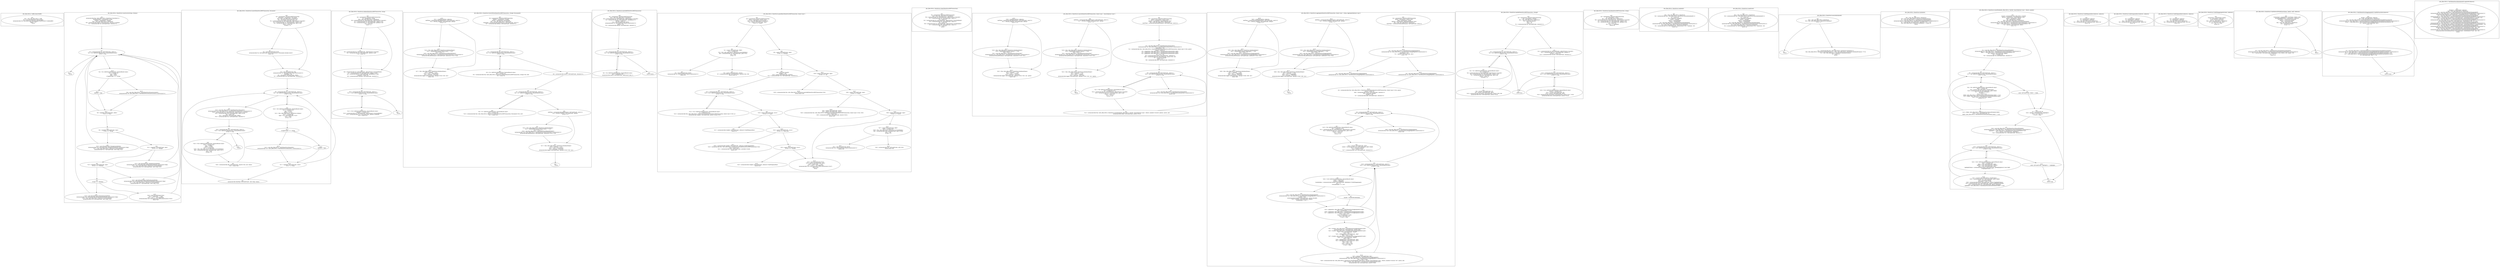 digraph "180.ts" {
subgraph "cluster_@ts_files/180.ts: %dflt.[static]%dflt()" {
  label="@ts_files/180.ts: %dflt.[static]%dflt()";
  Node33730 [label="id:0
      this = this: @ts_files/180.ts: %dflt
      %0 = new @%unk/%unk: DebugLogger
      instanceinvoke %0.<@%unk/%unk: DebugLogger.constructor()>('indexeddb')
      logger = %0
      return"];
}
subgraph "cluster_@ts_files/180.ts: DataStruct.constructor(string, Schema)" {
  label="@ts_files/180.ts: DataStruct.constructor(string, Schema)";
  Node51920 [label="id:0
      instanceinvoke this.<@ts_files/180.ts: DataStruct.%instInit()>()
      databaseName = parameter0: string
      schema = parameter1: Schema
      this = this: @ts_files/180.ts: DataStruct
      %0 = instanceinvoke Object.<@%unk/%unk: .entries()>(schema)
      %1 = instanceinvoke %0.<@%unk/%unk: .iterator()>()"];
  Node51921 [label="id:1
      %2 = instanceinvoke %1.<@%unk/%unk: .next()>()
      %3 = %2.<@ES2015/BuiltinClass: IteratorResult.done>
      if %3 == true"];
  Node51922 [label="id:2
      %9 = typeInfo.<@%unk/%unk: .type>
      if %9 === 'String'"];
  Node51923 [label="id:3
      %10 = new @%unk/%unk: StringInvertedIndex
      instanceinvoke %10.<@%unk/%unk: StringInvertedIndex.constructor()>(key)
      %11 = this.<@ts_files/180.ts: DataStruct.invertedIndex>
      instanceinvoke %11.<@%unk/%unk: .set()>(key, %10)"];
  Node51924 [label="id:4
      %12 = typeInfo.<@%unk/%unk: .type>
      if %12 === 'Integer'"];
  Node51925 [label="id:5
      %13 = new @%unk/%unk: IntegerInvertedIndex
      instanceinvoke %13.<@%unk/%unk: IntegerInvertedIndex.constructor()>(key)
      %14 = this.<@ts_files/180.ts: DataStruct.invertedIndex>
      instanceinvoke %14.<@%unk/%unk: .set()>(key, %13)"];
  Node51926 [label="id:6
      %15 = typeInfo.<@%unk/%unk: .type>
      if %15 === 'FullText'"];
  Node51927 [label="id:7
      %16 = new @%unk/%unk: FullTextInvertedIndex
      instanceinvoke %16.<@%unk/%unk: FullTextInvertedIndex.constructor()>(key)
      %17 = this.<@ts_files/180.ts: DataStruct.invertedIndex>
      instanceinvoke %17.<@%unk/%unk: .set()>(key, %16)"];
  Node51928 [label="id:8
      if type === 'Boolean'"];
  Node51929 [label="id:9
      %18 = new @%unk/%unk: BooleanInvertedIndex
      instanceinvoke %18.<@%unk/%unk: BooleanInvertedIndex.constructor()>(key)
      %19 = this.<@ts_files/180.ts: DataStruct.invertedIndex>
      instanceinvoke %19.<@%unk/%unk: .set()>(key, %18)"];
  Node519210 [label="id:10
      %20 = new @%unk/%unk: Error
      %21 = 'Field type '' + type
      %22 = %21 + '' not supported'
      instanceinvoke %20.<@%unk/%unk: Error.constructor()>(%22)
      throw %20"];
  Node519211 [label="id:11
      return"];
  Node519212 [label="id:12
      %4 = %2.<@ES2015/BuiltinClass: IteratorResult.value>
      %5 = <string>%4
      key = %5[0]
      type = %5[1]
      if typeof type === 'string'"];
  Node519213 [label="id:13
      %6 = new @ts_files/180.ts: %AC$DataStruct$constructor$10
      instanceinvoke %6.<@ts_files/180.ts: %AC$DataStruct$constructor$10.constructor()>()"];
  Node519214 [label="id:14
      typeInfo = type"];
  Node519215 [label="id:15
      %8 = typeInfo.<@%unk/%unk: .index>
      if %8 === false"];
  Node51920 -> Node51921;
  Node51921 -> Node519211;
  Node51921 -> Node519212;
  Node51922 -> Node51923;
  Node51922 -> Node51924;
  Node51923 -> Node51921;
  Node51924 -> Node51925;
  Node51924 -> Node51926;
  Node51925 -> Node51921;
  Node51926 -> Node51927;
  Node51926 -> Node51928;
  Node51927 -> Node51921;
  Node51928 -> Node51929;
  Node51928 -> Node519210;
  Node51929 -> Node51921;
  Node519210 -> Node51921;
  Node519212 -> Node519214;
  Node519212 -> Node519213;
  Node519213 -> Node519215;
  Node519214 -> Node519215;
  Node519215 -> Node51921;
  Node519215 -> Node51922;
}
subgraph "cluster_@ts_files/180.ts: DataStruct.insert(DataStructRWTransaction, Document)" {
  label="@ts_files/180.ts: DataStruct.insert(DataStructRWTransaction, Document)";
  Node65560 [label="id:0
      trx = parameter0: DataStructRWTransaction
      document = parameter1: Document
      this = this: @ts_files/180.ts: DataStruct
      %0 = document.<@%unk/%unk: .id>
      %1 = instanceinvoke trx.<@%unk/%unk: .objectStore()>('records')
      %2 = instanceinvoke %1.<@%unk/%unk: .index()>('id')
      %3 = instanceinvoke %2.<@%unk/%unk: .get()>(%0)
      exists = await %3
      if exists != 0"];
  Node65561 [label="id:1
      %4 = new @%unk/%unk: Error
      instanceinvoke %4.<@%unk/%unk: Error.constructor()>('Document already exists')
      throw %4"];
  Node65562 [label="id:2
      %5 = new @%unk/%unk: Map
      instanceinvoke %5.<@%unk/%unk: Map.constructor()>()
      dataMap = %5
      %6 = document.<@%unk/%unk: .fields>
      %7 = instanceinvoke %6.<@%unk/%unk: .iterator()>()"];
  Node65563 [label="id:3
      %8 = instanceinvoke %7.<@%unk/%unk: .next()>()
      %9 = %8.<@ES2015/BuiltinClass: IteratorResult.done>
      if %9 == true"];
  Node65564 [label="id:4
      %10 = %8.<@ES2015/BuiltinClass: IteratorResult.value>
      %11 = <string>%10
      key = %11[0]
      values = %11[1]
      %12 = this.<@ts_files/180.ts: DataStruct.schema>
      %13 = <string>key
      type = %12.<@%unk/%unk: .%13>
      %14 = !type
      if %14 != 0"];
  Node65565 [label="id:5
      instanceinvoke dataMap.<@%unk/%unk: .set()>(key, values)"];
  Node65566 [label="id:6
      %18 = new @ts_files/180.ts: %AC$DataStruct$insert$12
      instanceinvoke %18.<@ts_files/180.ts: %AC$DataStruct$insert$12.constructor()>()
      %19 = instanceinvoke trx.<@%unk/%unk: .objectStore()>('records')
      %20 = instanceinvoke %19.<@%unk/%unk: .add()>(%18)
      nid = await %20
      %21 = document.<@%unk/%unk: .fields>
      %22 = instanceinvoke %21.<@%unk/%unk: .iterator()>()"];
  Node65567 [label="id:7
      %23 = instanceinvoke %22.<@%unk/%unk: .next()>()
      %24 = %23.<@ES2015/BuiltinClass: IteratorResult.done>
      if %24 == true"];
  Node65568 [label="id:8
      %25 = %23.<@ES2015/BuiltinClass: IteratorResult.value>
      %26 = <string>%25
      key = %26[0]
      values = %26[1]
      %27 = <string>key
      %28 = this.<@ts_files/180.ts: DataStruct.invertedIndex>
      iidx = instanceinvoke %28.<@%unk/%unk: .get()>(%27)
      %29 = !iidx
      if %29 != 0"];
  Node65569 [label="id:9
      %30 = instanceinvoke iidx.<@%unk/%unk: .insert()>(trx, nid, values)
      %31 = await %30"];
  Node655610 [label="id:10
      return"];
  Node655611 [label="id:11
      if typeof type === 'string'"];
  Node655612 [label="id:12
      %15 = new @ts_files/180.ts: %AC$DataStruct$insert$11
      instanceinvoke %15.<@ts_files/180.ts: %AC$DataStruct$insert$11.constructor()>()"];
  Node655613 [label="id:13
      typeInfo = type"];
  Node655614 [label="id:14
      %17 = typeInfo.<@%unk/%unk: .store>
      if %17 !== false"];
  Node65560 -> Node65561;
  Node65560 -> Node65562;
  Node65561 -> Node65562;
  Node65562 -> Node65563;
  Node65563 -> Node65564;
  Node65563 -> Node65566;
  Node65564 -> Node65563;
  Node65564 -> Node655611;
  Node65565 -> Node65563;
  Node65566 -> Node65567;
  Node65567 -> Node65568;
  Node65567 -> Node655610;
  Node65568 -> Node65567;
  Node65568 -> Node65569;
  Node65569 -> Node65567;
  Node655611 -> Node655613;
  Node655611 -> Node655612;
  Node655612 -> Node655614;
  Node655613 -> Node655614;
  Node655614 -> Node65565;
  Node655614 -> Node65563;
}
subgraph "cluster_@ts_files/180.ts: DataStruct.delete(DataStructRWTransaction, string)" {
  label="@ts_files/180.ts: DataStruct.delete(DataStructRWTransaction, string)";
  Node63540 [label="id:0
      trx = parameter0: DataStructRWTransaction
      id = parameter1: string
      this = this: @ts_files/180.ts: DataStruct
      %0 = instanceinvoke trx.<@%unk/%unk: .objectStore()>('records')
      %1 = instanceinvoke %0.<@%unk/%unk: .index()>('id')
      %2 = instanceinvoke %1.<@%unk/%unk: .getKey()>(id)
      nid = await %2
      if nid != 0"];
  Node63541 [label="id:1
      %3 = instanceinvoke trx.<@%unk/%unk: .objectStore()>('records')
      %4 = instanceinvoke %3.<@%unk/%unk: .delete()>(nid)
      %5 = await %4"];
  Node63542 [label="id:2
      %6 = instanceinvoke trx.<@%unk/%unk: .objectStore()>('invertedIndex')
      %7 = instanceinvoke %6.<@%unk/%unk: .index()>('nid')
      %8 = instanceinvoke %7.<@%unk/%unk: .getAllKeys()>(nid)
      indexIds = await %8
      %9 = instanceinvoke indexIds.<@%unk/%unk: .iterator()>()"];
  Node63543 [label="id:3
      %10 = instanceinvoke %9.<@%unk/%unk: .next()>()
      %11 = %10.<@ES2015/BuiltinClass: IteratorResult.done>
      if %11 == true"];
  Node63544 [label="id:4
      %12 = %10.<@ES2015/BuiltinClass: IteratorResult.value>
      indexId = <string>%12
      %13 = instanceinvoke trx.<@%unk/%unk: .objectStore()>('invertedIndex')
      %14 = instanceinvoke %13.<@%unk/%unk: .delete()>(indexId)
      %15 = await %14"];
  Node63545 [label="id:5
      return"];
  Node63540 -> Node63541;
  Node63540 -> Node63542;
  Node63541 -> Node63542;
  Node63542 -> Node63543;
  Node63543 -> Node63544;
  Node63543 -> Node63545;
  Node63544 -> Node63543;
}
subgraph "cluster_@ts_files/180.ts: DataStruct.batchWrite(DataStructRWTransaction, string[], Document[])" {
  label="@ts_files/180.ts: DataStruct.batchWrite(DataStructRWTransaction, string[], Document[])";
  Node80390 [label="id:0
      trx = parameter0: DataStructRWTransaction
      deletes = parameter1: string[]
      inserts = parameter2: Document[]
      this = this: @ts_files/180.ts: DataStruct
      startTime = instanceinvoke performance.<@%unk/%unk: .now()>()
      %0 = instanceinvoke deletes.<@%unk/%unk: .iterator()>()"];
  Node80391 [label="id:1
      %1 = instanceinvoke %0.<@%unk/%unk: .next()>()
      %2 = %1.<@ES2015/BuiltinClass: IteratorResult.done>
      if %2 == true"];
  Node80392 [label="id:2
      %3 = %1.<@ES2015/BuiltinClass: IteratorResult.value>
      del = <string>%3
      %4 = instanceinvoke this.<@ts_files/180.ts: DataStruct.delete(DataStructRWTransaction, string)>(trx, del)
      %5 = await %4"];
  Node80393 [label="id:3
      %7 = instanceinvoke %6.<@%unk/%unk: .next()>()
      %8 = %7.<@ES2015/BuiltinClass: IteratorResult.done>
      if %8 == true"];
  Node80394 [label="id:4
      %9 = %7.<@ES2015/BuiltinClass: IteratorResult.value>
      inst = <string>%9
      %10 = instanceinvoke this.<@ts_files/180.ts: DataStruct.insert(DataStructRWTransaction, Document)>(trx, inst)
      %11 = await %10"];
  Node80395 [label="id:5
      endTime = instanceinvoke performance.<@%unk/%unk: .now()>()
      %12 = BUILD_CONFIG.<@%unk/%unk: .debug>
      if %12 != 0"];
  Node80396 [label="id:6
      %13 = this.<@ts_files/180.ts: DataStruct.databaseName>
      %14 = '[IndexedDB Indexer] Batch Write (' + %13
      %15 = %14 + ')'
      %16 = new @ts_files/180.ts: %AC$DataStruct$batchWrite$13
      instanceinvoke %16.<@ts_files/180.ts: %AC$DataStruct$batchWrite$13.constructor()>()
      instanceinvoke performance.<@%unk/%unk: .measure()>(%15, %16)"];
  Node80397 [label="id:7
      %17 = this.<@ts_files/180.ts: DataStruct.databaseName>
      %18 = '[indexer ' + %17
      %19 = %18 + '] batchWrite'
      %20 = endTime - startTime
      instanceinvoke logger.<@%unk/%unk: .debug()>(%19, %20, 'ms')"];
  Node80398 [label="id:8
      return"];
  Node80399 [label="id:9
      %6 = instanceinvoke inserts.<@%unk/%unk: .iterator()>()"];
  Node803910 [label="id:10
      %21 = caughtexception: unknown
      endTime = instanceinvoke performance.<@%unk/%unk: .now()>()
      %12 = BUILD_CONFIG.<@%unk/%unk: .debug>
      if %12 != 0"];
  Node803911 [label="id:11
      %13 = this.<@ts_files/180.ts: DataStruct.databaseName>
      %14 = '[IndexedDB Indexer] Batch Write (' + %13
      %15 = %14 + ')'
      %16 = new @ts_files/180.ts: %AC$DataStruct$batchWrite$13
      instanceinvoke %16.<@ts_files/180.ts: %AC$DataStruct$batchWrite$13.constructor()>()
      instanceinvoke performance.<@%unk/%unk: .measure()>(%15, %16)"];
  Node803912 [label="id:12
      %17 = this.<@ts_files/180.ts: DataStruct.databaseName>
      %18 = '[indexer ' + %17
      %19 = %18 + '] batchWrite'
      %20 = endTime - startTime
      instanceinvoke logger.<@%unk/%unk: .debug()>(%19, %20, 'ms')
      throw %21"];
  Node80390 -> Node80391;
  Node80391 -> Node80392;
  Node80391 -> Node80399;
  Node80392 -> Node80391;
  Node80393 -> Node80394;
  Node80393 -> Node80395;
  Node80394 -> Node80393;
  Node80395 -> Node80396;
  Node80395 -> Node80397;
  Node80396 -> Node80397;
  Node80397 -> Node80398;
  Node80399 -> Node80393;
  Node803910 -> Node803911;
  Node803910 -> Node803912;
  Node803911 -> Node803912;
}
subgraph "cluster_@ts_files/180.ts: DataStruct.matchAll(DataStructROTransaction)" {
  label="@ts_files/180.ts: DataStruct.matchAll(DataStructROTransaction)";
  Node57860 [label="id:0
      trx = parameter0: DataStructROTransaction
      this = this: @ts_files/180.ts: DataStruct
      %0 = instanceinvoke trx.<@%unk/%unk: .objectStore()>('records')
      %1 = instanceinvoke %0.<@%unk/%unk: .getAllKeys()>()
      allNids = await %1
      %2 = new @%unk/%unk: Match
      instanceinvoke %2.<@%unk/%unk: Match.constructor()>()
      match = %2
      %3 = instanceinvoke allNids.<@%unk/%unk: .iterator()>()"];
  Node57861 [label="id:1
      %4 = instanceinvoke %3.<@%unk/%unk: .next()>()
      %5 = %4.<@ES2015/BuiltinClass: IteratorResult.done>
      if %5 == true"];
  Node57862 [label="id:2
      %6 = %4.<@ES2015/BuiltinClass: IteratorResult.value>
      nid = <unknown>%6
      instanceinvoke match.<@%unk/%unk: .addScore()>(nid, 1)"];
  Node57863 [label="id:3
      return match"];
  Node57860 -> Node57861;
  Node57861 -> Node57862;
  Node57861 -> Node57863;
  Node57862 -> Node57861;
}
subgraph "cluster_@ts_files/180.ts: DataStruct.queryRaw(DataStructROTransaction, Query<any>)" {
  label="@ts_files/180.ts: DataStruct.queryRaw(DataStructROTransaction, Query<any>)";
  Node69040 [label="id:0
      trx = parameter0: DataStructROTransaction
      query = parameter1: Query<any>
      this = this: @ts_files/180.ts: DataStruct
      %0 = query.<@%unk/%unk: .type>
      if %0 === 'match'"];
  Node69041 [label="id:1
      %1 = query.<@%unk/%unk: .field>
      %2 = <string>%1
      %3 = this.<@ts_files/180.ts: DataStruct.invertedIndex>
      iidx = instanceinvoke %3.<@%unk/%unk: .get()>(%2)
      %4 = !iidx
      if %4 != 0"];
  Node69042 [label="id:2
      %5 = new @%unk/%unk: Match
      instanceinvoke %5.<@%unk/%unk: Match.constructor()>()
      return %5"];
  Node69043 [label="id:3
      %6 = query.<@%unk/%unk: .match>
      %7 = instanceinvoke iidx.<@%unk/%unk: .match()>(trx, %6)
      return await %7"];
  Node69044 [label="id:4
      %8 = query.<@%unk/%unk: .type>
      if %8 === 'boolean'"];
  Node69045 [label="id:5
      %9 = newarray (any)[0]
      weights = %9
      %10 = query.<@%unk/%unk: .queries>
      %11 = instanceinvoke %10.<@%unk/%unk: .iterator()>()"];
  Node69046 [label="id:6
      %12 = instanceinvoke %11.<@%unk/%unk: .next()>()
      %13 = %12.<@ES2015/BuiltinClass: IteratorResult.done>
      if %13 == true"];
  Node69047 [label="id:7
      %14 = %12.<@ES2015/BuiltinClass: IteratorResult.value>
      q = <unknown>%14
      %15 = instanceinvoke this.<@ts_files/180.ts: DataStruct.queryRaw(DataStructROTransaction, Query<any>)>(trx, q)
      instanceinvoke weights.<@%unk/%unk: .push()>(await %15)"];
  Node69048 [label="id:8
      %16 = query.<@%unk/%unk: .occur>
      if %16 === 'must'"];
  Node69049 [label="id:9
      %17 = instanceinvoke weights.<@%unk/%unk: .reduce()>(%AM0$queryRaw)
      return %17"];
  Node690410 [label="id:10
      %18 = query.<@%unk/%unk: .occur>
      if %18 === 'must_not'"];
  Node690411 [label="id:11
      total = instanceinvoke weights.<@%unk/%unk: .reduce()>(%AM1$queryRaw)
      %19 = instanceinvoke this.<@ts_files/180.ts: DataStruct.matchAll(DataStructROTransaction)>(trx)
      %20 = await %19
      %21 = instanceinvoke %20.<@%unk/%unk: .exclude()>(total)
      return %21"];
  Node690412 [label="id:12
      %22 = query.<@%unk/%unk: .occur>
      if %22 === 'should'"];
  Node690413 [label="id:13
      %23 = instanceinvoke weights.<@%unk/%unk: .reduce()>(%AM2$queryRaw)
      return %23"];
  Node690414 [label="id:14
      %24 = new @%unk/%unk: Error
      %25 = query.<@%unk/%unk: .type>
      %26 = 'Query type '' + %25
      %27 = %26 + '' not supported'
      instanceinvoke %24.<@%unk/%unk: Error.constructor()>(%27)
      throw %24
      return"];
  Node690415 [label="id:15
      %28 = query.<@%unk/%unk: .type>
      if %28 === 'all'"];
  Node690416 [label="id:16
      %29 = instanceinvoke this.<@ts_files/180.ts: DataStruct.matchAll(DataStructROTransaction)>(trx)
      return await %29"];
  Node690417 [label="id:17
      %30 = query.<@%unk/%unk: .type>
      if %30 === 'boost'"];
  Node690418 [label="id:18
      %31 = query.<@%unk/%unk: .boost>
      %32 = query.<@%unk/%unk: .query>
      %33 = instanceinvoke this.<@ts_files/180.ts: DataStruct.queryRaw(DataStructROTransaction, Query<any>)>(trx, %32)
      %34 = await %33
      %35 = instanceinvoke %34.<@%unk/%unk: .boost()>(%31)
      return %35"];
  Node690419 [label="id:19
      %36 = query.<@%unk/%unk: .type>
      if %36 === 'exists'"];
  Node690420 [label="id:20
      %37 = query.<@%unk/%unk: .field>
      %38 = <string>%37
      %39 = this.<@ts_files/180.ts: DataStruct.invertedIndex>
      iidx = instanceinvoke %39.<@%unk/%unk: .get()>(%38)
      %40 = !iidx
      if %40 != 0"];
  Node690421 [label="id:21
      %41 = new @%unk/%unk: Match
      instanceinvoke %41.<@%unk/%unk: Match.constructor()>()
      return %41"];
  Node690422 [label="id:22
      %42 = instanceinvoke iidx.<@%unk/%unk: .all()>(trx)
      return await %42"];
  Node69040 -> Node69041;
  Node69040 -> Node69044;
  Node69041 -> Node69042;
  Node69041 -> Node69043;
  Node69044 -> Node69045;
  Node69044 -> Node690415;
  Node69045 -> Node69046;
  Node69046 -> Node69047;
  Node69046 -> Node69048;
  Node69047 -> Node69046;
  Node69048 -> Node69049;
  Node69048 -> Node690410;
  Node690410 -> Node690411;
  Node690410 -> Node690412;
  Node690412 -> Node690413;
  Node690412 -> Node690414;
  Node690415 -> Node690416;
  Node690415 -> Node690417;
  Node690417 -> Node690418;
  Node690417 -> Node690419;
  Node690419 -> Node690420;
  Node690419 -> Node690414;
  Node690420 -> Node690421;
  Node690420 -> Node690422;
}
subgraph "cluster_@ts_files/180.ts: DataStruct.clear(DataStructRWTransaction)" {
  label="@ts_files/180.ts: DataStruct.clear(DataStructRWTransaction)";
  Node55070 [label="id:0
      trx = parameter0: DataStructRWTransaction
      this = this: @ts_files/180.ts: DataStruct
      %0 = instanceinvoke trx.<@%unk/%unk: .objectStore()>('records')
      %1 = instanceinvoke %0.<@%unk/%unk: .clear()>()
      %2 = await %1
      %3 = instanceinvoke trx.<@%unk/%unk: .objectStore()>('invertedIndex')
      %4 = instanceinvoke %3.<@%unk/%unk: .clear()>()
      %5 = await %4
      %6 = instanceinvoke trx.<@%unk/%unk: .objectStore()>('kvMetadata')
      %7 = instanceinvoke %6.<@%unk/%unk: .clear()>()
      %8 = await %7
      return"];
}
subgraph "cluster_@ts_files/180.ts: DataStruct.search(DataStructROTransaction, Query<any>, SearchOptions<any>)" {
  label="@ts_files/180.ts: DataStruct.search(DataStructROTransaction, Query<any>, SearchOptions<any>)";
  Node85420 [label="id:0
      trx = parameter0: DataStructROTransaction
      query = parameter1: Query<any>
      options = parameter2: SearchOptions<any>
      this = this: @ts_files/180.ts: DataStruct
      startTime = instanceinvoke performance.<@%unk/%unk: .now()>()"];
  Node85421 [label="id:1
      %0 = new @ts_files/180.ts: %AC$DataStruct$search$14
      instanceinvoke %0.<@ts_files/180.ts: %AC$DataStruct$search$14.constructor()>()
      pagination = %0
      %1 = instanceinvoke this.<@ts_files/180.ts: DataStruct.queryRaw(DataStructROTransaction, Query<any>)>(trx, query)
      match = await %1
      %2 = pagination.<@ts_files/180.ts: %AC$DataStruct$search$14.skip>
      %3 = pagination.<@ts_files/180.ts: %AC$DataStruct$search$14.skip>
      %4 = pagination.<@ts_files/180.ts: %AC$DataStruct$search$14.limit>
      %5 = %3 + %4
      %6 = instanceinvoke match.<@%unk/%unk: .toArray()>()
      nids = instanceinvoke %6.<@%unk/%unk: .slice()>(%2, %5)
      %7 = newarray (any)[0]
      nodes = %7
      %8 = instanceinvoke nids.<@%unk/%unk: .iterator()>()"];
  Node85422 [label="id:2
      %9 = instanceinvoke %8.<@%unk/%unk: .next()>()
      %10 = %9.<@ES2015/BuiltinClass: IteratorResult.done>
      if %10 == true"];
  Node85423 [label="id:3
      %11 = %9.<@ES2015/BuiltinClass: IteratorResult.value>
      nid = <unknown>%11
      %12 = instanceinvoke trx.<@%unk/%unk: .objectStore()>('records')
      %13 = instanceinvoke %12.<@%unk/%unk: .get()>(nid)
      record = await %13
      %14 = !record
      if %14 != 0"];
  Node85424 [label="id:4
      %15 = instanceinvoke this.<@ts_files/180.ts: DataStruct.resultNode(@ts_files/180.ts: %AC$9, SearchOptions<any>, Match, number)>(record, options, match, nid)
      instanceinvoke nodes.<@%unk/%unk: .push()>(%15)"];
  Node85425 [label="id:5
      %16 = new @ts_files/180.ts: %AC$DataStruct$search$15
      instanceinvoke %16.<@ts_files/180.ts: %AC$DataStruct$search$15.constructor()>()
      return %16"];
  Node85426 [label="id:6
      endTime = instanceinvoke performance.<@%unk/%unk: .now()>()
      %17 = BUILD_CONFIG.<@%unk/%unk: .debug>
      if %17 != 0"];
  Node85427 [label="id:7
      %18 = this.<@ts_files/180.ts: DataStruct.databaseName>
      %19 = '[IndexedDB Indexer] Search (' + %18
      %20 = %19 + ')'
      %21 = new @ts_files/180.ts: %AC$DataStruct$search$17
      instanceinvoke %21.<@ts_files/180.ts: %AC$DataStruct$search$17.constructor()>()
      instanceinvoke performance.<@%unk/%unk: .measure()>(%20, %21)"];
  Node85428 [label="id:8
      %22 = this.<@ts_files/180.ts: DataStruct.databaseName>
      %23 = '[indexer ' + %22
      %24 = %23 + '] search'
      %25 = endTime - startTime
      instanceinvoke logger.<@%unk/%unk: .debug()>(%24, %25, 'ms', query)"];
  Node85429 [label="id:9
      return"];
  Node854210 [label="id:10
      %26 = caughtexception: unknown
      endTime = instanceinvoke performance.<@%unk/%unk: .now()>()
      %17 = BUILD_CONFIG.<@%unk/%unk: .debug>
      if %17 != 0"];
  Node854211 [label="id:11
      %18 = this.<@ts_files/180.ts: DataStruct.databaseName>
      %19 = '[IndexedDB Indexer] Search (' + %18
      %20 = %19 + ')'
      %21 = new @ts_files/180.ts: %AC$DataStruct$search$17
      instanceinvoke %21.<@ts_files/180.ts: %AC$DataStruct$search$17.constructor()>()
      instanceinvoke performance.<@%unk/%unk: .measure()>(%20, %21)"];
  Node854212 [label="id:12
      %22 = this.<@ts_files/180.ts: DataStruct.databaseName>
      %23 = '[indexer ' + %22
      %24 = %23 + '] search'
      %25 = endTime - startTime
      instanceinvoke logger.<@%unk/%unk: .debug()>(%24, %25, 'ms', query)
      throw %26"];
  Node85420 -> Node85421;
  Node85421 -> Node85422;
  Node85422 -> Node85423;
  Node85422 -> Node85425;
  Node85423 -> Node85422;
  Node85423 -> Node85424;
  Node85424 -> Node85422;
  Node85426 -> Node85427;
  Node85426 -> Node85428;
  Node85427 -> Node85428;
  Node85428 -> Node85429;
  Node854210 -> Node854211;
  Node854210 -> Node854212;
  Node854211 -> Node854212;
}
subgraph "cluster_@ts_files/180.ts: DataStruct.aggregate(DataStructROTransaction, Query<any>, string, AggregateOptions<any>)" {
  label="@ts_files/180.ts: DataStruct.aggregate(DataStructROTransaction, Query<any>, string, AggregateOptions<any>)";
  Node98910 [label="id:0
      trx = parameter0: DataStructROTransaction
      query = parameter1: Query<any>
      field = parameter2: string
      options = parameter3: AggregateOptions<any>
      this = this: @ts_files/180.ts: DataStruct
      startTime = instanceinvoke performance.<@%unk/%unk: .now()>()"];
  Node98911 [label="id:1
      %8 = instanceinvoke %7.<@%unk/%unk: .next()>()
      %9 = %8.<@ES2015/BuiltinClass: IteratorResult.done>
      if %9 == true"];
  Node98912 [label="id:2
      %10 = %8.<@ES2015/BuiltinClass: IteratorResult.value>
      nid = <unknown>%10
      %11 = instanceinvoke trx.<@%unk/%unk: .objectStore()>('records')
      %12 = instanceinvoke %11.<@%unk/%unk: .get()>(nid)
      record = await %12
      %13 = !record
      if %13 != 0"];
  Node98913 [label="id:3
      %14 = record.<@%unk/%unk: .data>
      values = instanceinvoke %14.<@%unk/%unk: .get()>(field)
      %15 = newarray (any)[0]
      %16 = values ?? %15
      %17 = instanceinvoke %16.<@%unk/%unk: .iterator()>()"];
  Node98914 [label="id:4
      %18 = instanceinvoke %17.<@%unk/%unk: .next()>()
      %19 = %18.<@ES2015/BuiltinClass: IteratorResult.done>
      if %19 == true"];
  Node98915 [label="id:5
      %20 = %18.<@ES2015/BuiltinClass: IteratorResult.value>
      value = <any>%20
      bucket = undefined
      bucketIndex = instanceinvoke buckets.<@%unk/%unk: .findIndex()>(%AM3$aggregate)
      %21 = -1
      if bucketIndex === %21"];
  Node98916 [label="id:6
      %22 = new @ts_files/180.ts: %AC$DataStruct$aggregate$23
      instanceinvoke %22.<@ts_files/180.ts: %AC$DataStruct$aggregate$23.constructor()>()
      bucket = %22
      instanceinvoke buckets.<@%unk/%unk: .push()>(bucket)
      %23 = buckets.<@%unk/%unk: .length>
      bucketIndex = %23 - 1"];
  Node98917 [label="id:7
      bucket = buckets[bucketIndex]"];
  Node98918 [label="id:8
      %24 = pagination.<@ts_files/180.ts: %AC$DataStruct$aggregate$19.skip>
      %25 = bucketIndex >= %24
      %26 = pagination.<@ts_files/180.ts: %AC$DataStruct$aggregate$19.skip>
      %27 = pagination.<@ts_files/180.ts: %AC$DataStruct$aggregate$19.limit>
      %28 = %26 + %27
      %29 = bucketIndex < %28
      %30 = %25 && %29
      if %30 != false"];
  Node98919 [label="id:9
      %31 = bucket.<@ts_files/180.ts: %AC$DataStruct$aggregate$23.nids>
      instanceinvoke %31.<@%unk/%unk: .push()>(nid)
      %32 = bucket.<@ts_files/180.ts: %AC$DataStruct$aggregate$23.nids>
      %33 = %32.<@%unk/%unk: .length>
      %34 = %33 - 1
      %35 = hitPagination.<@%unk/%unk: .skip>
      %36 = %34 >= %35
      %37 = bucket.<@ts_files/180.ts: %AC$DataStruct$aggregate$23.nids>
      %38 = %37.<@%unk/%unk: .length>
      %39 = %38 - 1
      %40 = hitPagination.<@%unk/%unk: .skip>
      %41 = hitPagination.<@%unk/%unk: .limit>
      %42 = %40 + %41
      %43 = %39 < %42
      %44 = %36 && %43
      if %44 != false"];
  Node989110 [label="id:10
      %45 = options.<@%unk/%unk: .hits>
      %46 = new @ts_files/180.ts: %AC$DataStruct$aggregate$24
      instanceinvoke %46.<@ts_files/180.ts: %AC$DataStruct$aggregate$24.constructor()>()
      %47 = %45 ?? %46
      %48 = instanceinvoke this.<@ts_files/180.ts: DataStruct.resultNode(@ts_files/180.ts: %AC$9, SearchOptions<any>, Match, number)>(record, %47, match, nid)
      %49 = bucket.<@ts_files/180.ts: %AC$DataStruct$aggregate$23.hits>
      instanceinvoke %49.<@%unk/%unk: .push()>(%48)"];
  Node989111 [label="id:11
      %50 = new @ts_files/180.ts: %AC$DataStruct$aggregate$25
      instanceinvoke %50.<@ts_files/180.ts: %AC$DataStruct$aggregate$25.constructor()>()
      return %50"];
  Node989112 [label="id:12
      endTime = instanceinvoke performance.<@%unk/%unk: .now()>()
      %51 = BUILD_CONFIG.<@%unk/%unk: .debug>
      if %51 != 0"];
  Node989113 [label="id:13
      %52 = this.<@ts_files/180.ts: DataStruct.databaseName>
      %53 = '[IndexedDB Indexer] Aggregate (' + %52
      %54 = %53 + ')'
      %55 = new @ts_files/180.ts: %AC$DataStruct$aggregate$30
      instanceinvoke %55.<@ts_files/180.ts: %AC$DataStruct$aggregate$30.constructor()>()
      instanceinvoke performance.<@%unk/%unk: .measure()>(%54, %55)"];
  Node989114 [label="id:14
      %56 = this.<@ts_files/180.ts: DataStruct.databaseName>
      %57 = '[indexer ' + %56
      %58 = %57 + '] aggregate'
      %59 = endTime - startTime
      instanceinvoke logger.<@%unk/%unk: .debug()>(%58, %59, 'ms')"];
  Node989115 [label="id:15
      return"];
  Node989116 [label="id:16
      %0 = new @ts_files/180.ts: %AC$DataStruct$aggregate$19
      instanceinvoke %0.<@ts_files/180.ts: %AC$DataStruct$aggregate$19.constructor()>()
      pagination = %0
      %1 = options.<@%unk/%unk: .hits>
      if %1 != 0"];
  Node989117 [label="id:17
      %2 = new @ts_files/180.ts: %AC$DataStruct$aggregate$20
      instanceinvoke %2.<@ts_files/180.ts: %AC$DataStruct$aggregate$20.constructor()>()"];
  Node989118 [label="id:18
      %4 = new @ts_files/180.ts: %AC$DataStruct$aggregate$21
      instanceinvoke %4.<@ts_files/180.ts: %AC$DataStruct$aggregate$21.constructor()>()"];
  Node989119 [label="id:19
      %5 = instanceinvoke this.<@ts_files/180.ts: DataStruct.queryRaw(DataStructROTransaction, Query<any>)>(trx, query)
      match = await %5
      nids = instanceinvoke match.<@%unk/%unk: .toArray()>()
      %6 = newarray (any)[0]
      buckets = %6
      %7 = instanceinvoke nids.<@%unk/%unk: .iterator()>()"];
  Node989120 [label="id:20
      %60 = caughtexception: unknown
      endTime = instanceinvoke performance.<@%unk/%unk: .now()>()
      %51 = BUILD_CONFIG.<@%unk/%unk: .debug>
      if %51 != 0"];
  Node989121 [label="id:21
      %52 = this.<@ts_files/180.ts: DataStruct.databaseName>
      %53 = '[IndexedDB Indexer] Aggregate (' + %52
      %54 = %53 + ')'
      %55 = new @ts_files/180.ts: %AC$DataStruct$aggregate$30
      instanceinvoke %55.<@ts_files/180.ts: %AC$DataStruct$aggregate$30.constructor()>()
      instanceinvoke performance.<@%unk/%unk: .measure()>(%54, %55)"];
  Node989122 [label="id:22
      %56 = this.<@ts_files/180.ts: DataStruct.databaseName>
      %57 = '[indexer ' + %56
      %58 = %57 + '] aggregate'
      %59 = endTime - startTime
      instanceinvoke logger.<@%unk/%unk: .debug()>(%58, %59, 'ms')
      throw %60"];
  Node98910 -> Node989116;
  Node98911 -> Node98912;
  Node98911 -> Node989111;
  Node98912 -> Node98911;
  Node98912 -> Node98913;
  Node98913 -> Node98914;
  Node98914 -> Node98915;
  Node98914 -> Node98911;
  Node98915 -> Node98916;
  Node98915 -> Node98917;
  Node98916 -> Node98918;
  Node98917 -> Node98918;
  Node98918 -> Node98919;
  Node98918 -> Node98914;
  Node98919 -> Node989110;
  Node98919 -> Node98914;
  Node989110 -> Node98914;
  Node989112 -> Node989113;
  Node989112 -> Node989114;
  Node989113 -> Node989114;
  Node989114 -> Node989115;
  Node989116 -> Node989117;
  Node989116 -> Node989118;
  Node989117 -> Node989119;
  Node989118 -> Node989119;
  Node989119 -> Node98911;
  Node989120 -> Node989121;
  Node989120 -> Node989122;
  Node989121 -> Node989122;
}
subgraph "cluster_@ts_files/180.ts: DataStruct.getAll(DataStructROTransaction, string[])" {
  label="@ts_files/180.ts: DataStruct.getAll(DataStructROTransaction, string[])";
  Node65040 [label="id:0
      trx = parameter0: DataStructROTransaction
      ids = parameter1: string[]
      this = this: @ts_files/180.ts: DataStruct
      %0 = newarray (any)[0]
      docs = %0
      if ids != 0
      %1 = instanceinvoke ids.<@%unk/%unk: .iterator()>()"];
  Node65041 [label="id:1
      %2 = instanceinvoke %1.<@%unk/%unk: .next()>()
      %3 = %2.<@ES2015/BuiltinClass: IteratorResult.done>
      if %3 == true"];
  Node65042 [label="id:2
      %4 = %2.<@ES2015/BuiltinClass: IteratorResult.value>
      id = <string>%4
      %5 = instanceinvoke trx.<@%unk/%unk: .objectStore()>('records')
      %6 = instanceinvoke %5.<@%unk/%unk: .index()>('id')
      %7 = instanceinvoke %6.<@%unk/%unk: .get()>(id)
      record = await %7
      if record != 0"];
  Node65043 [label="id:3
      %8 = record.<@%unk/%unk: .id>
      %9 = record.<@%unk/%unk: .data>
      %10 = instanceinvoke Document.<@%unk/%unk: .from()>(%8, %9)
      instanceinvoke docs.<@%unk/%unk: .push()>(%10)"];
  Node65044 [label="id:4
      return docs"];
  Node65045 [label="id:5
      %11 = instanceinvoke trx.<@%unk/%unk: .objectStore()>('records')
      %12 = instanceinvoke %11.<@%unk/%unk: .getAll()>()
      records = await %12
      %13 = instanceinvoke records.<@%unk/%unk: .iterator()>()"];
  Node65046 [label="id:6
      %14 = instanceinvoke %13.<@%unk/%unk: .next()>()
      %15 = %14.<@ES2015/BuiltinClass: IteratorResult.done>
      if %15 == true"];
  Node65047 [label="id:7
      %16 = %14.<@ES2015/BuiltinClass: IteratorResult.value>
      record = <string>%16
      %17 = record.<@%unk/%unk: .id>
      %18 = record.<@%unk/%unk: .data>
      %19 = instanceinvoke Document.<@%unk/%unk: .from()>(%17, %18)
      instanceinvoke docs.<@%unk/%unk: .push()>(%19)"];
  Node65040 -> Node65041;
  Node65040 -> Node65045;
  Node65041 -> Node65042;
  Node65041 -> Node65044;
  Node65042 -> Node65043;
  Node65042 -> Node65041;
  Node65043 -> Node65041;
  Node65045 -> Node65046;
  Node65046 -> Node65047;
  Node65046 -> Node65044;
  Node65047 -> Node65046;
}
subgraph "cluster_@ts_files/180.ts: DataStruct.has(DataStructROTransaction, string)" {
  label="@ts_files/180.ts: DataStruct.has(DataStructROTransaction, string)";
  Node60350 [label="id:0
      trx = parameter0: DataStructROTransaction
      id = parameter1: string
      this = this: @ts_files/180.ts: DataStruct
      %0 = instanceinvoke trx.<@%unk/%unk: .objectStore()>('records')
      %1 = instanceinvoke %0.<@%unk/%unk: .index()>('id')
      %2 = instanceinvoke %1.<@%unk/%unk: .getKey()>(id)
      nid = await %2
      %3 = nid !== undefined
      return %3"];
}
subgraph "cluster_@ts_files/180.ts: DataStruct.readonly()" {
  label="@ts_files/180.ts: DataStruct.readonly()";
  Node35000 [label="id:0
      this = this: @ts_files/180.ts: DataStruct
      %0 = instanceinvoke this.<@ts_files/180.ts: DataStruct.ensureInitialized()>()
      %1 = await %0
      %2 = newarray (string)[3]
      %2[0] = 'records'
      %2[1] = 'invertedIndex'
      %2[2] = 'kvMetadata'
      %3 = new @ts_files/180.ts: %AC$DataStruct$readonly$32
      instanceinvoke %3.<@ts_files/180.ts: %AC$DataStruct$readonly$32.constructor()>()
      %4 = this.<@ts_files/180.ts: DataStruct.database>
      %5 = instanceinvoke %4.<@%unk/%unk: .transaction()>(%2, 'readonly', %3)
      return %5"];
}
subgraph "cluster_@ts_files/180.ts: DataStruct.readwrite()" {
  label="@ts_files/180.ts: DataStruct.readwrite()";
  Node36050 [label="id:0
      this = this: @ts_files/180.ts: DataStruct
      %0 = instanceinvoke this.<@ts_files/180.ts: DataStruct.ensureInitialized()>()
      %1 = await %0
      %2 = newarray (string)[3]
      %2[0] = 'records'
      %2[1] = 'invertedIndex'
      %2[2] = 'kvMetadata'
      %3 = new @ts_files/180.ts: %AC$DataStruct$readwrite$33
      instanceinvoke %3.<@ts_files/180.ts: %AC$DataStruct$readwrite$33.constructor()>()
      %4 = this.<@ts_files/180.ts: DataStruct.database>
      %5 = instanceinvoke %4.<@%unk/%unk: .transaction()>(%2, 'readwrite', %3)
      return %5"];
}
subgraph "cluster_@ts_files/180.ts: DataStruct.ensureInitialized()" {
  label="@ts_files/180.ts: DataStruct.ensureInitialized()";
  Node44380 [label="id:0
      this = this: @ts_files/180.ts: DataStruct
      %0 = this.<@ts_files/180.ts: DataStruct.database>
      if %0 != 0"];
  Node44381 [label="id:1
      return"];
  Node44382 [label="id:2
      %1 = instanceinvoke this.<@ts_files/180.ts: DataStruct.initialize()>()
      this.<@ts_files/180.ts: DataStruct.initializePromise> = this.<@ts_files/180.ts: DataStruct.initializePromise> ?? %1
      %2 = this.<@ts_files/180.ts: DataStruct.initializePromise>
      %3 = await %2
      return"];
  Node44380 -> Node44381;
  Node44380 -> Node44382;
}
subgraph "cluster_@ts_files/180.ts: DataStruct.initialize()" {
  label="@ts_files/180.ts: DataStruct.initialize()";
  Node37120 [label="id:0
      this = this: @ts_files/180.ts: DataStruct
      %0 = this.<@ts_files/180.ts: DataStruct.databaseName>
      %1 = new @ts_files/180.ts: %AC$DataStruct$initialize$34
      instanceinvoke %1.<@ts_files/180.ts: %AC$DataStruct$initialize$34.constructor()>()
      %2 = staticinvoke <@%unk/%unk: .openDB()>(%0, 1, %1)
      this.<@ts_files/180.ts: DataStruct.database> = await %2
      return"];
}
subgraph "cluster_@ts_files/180.ts: DataStruct.resultNode(@ts_files/180.ts: %AC$9, SearchOptions<any>, Match, number)" {
  label="@ts_files/180.ts: DataStruct.resultNode(@ts_files/180.ts: %AC$9, SearchOptions<any>, Match, number)";
  Node86150 [label="id:0
      record = parameter0: @ts_files/180.ts: %AC$9
      options = parameter1: SearchOptions<any>
      match = parameter2: Match
      nid = parameter3: number
      this = this: @ts_files/180.ts: DataStruct
      %0 = new @ts_files/180.ts: %AC$DataStruct$resultNode$41
      instanceinvoke %0.<@ts_files/180.ts: %AC$DataStruct$resultNode$41.constructor()>()
      node = <@ts_files/180.ts: %AC$DataStruct$resultNode$41>%0
      %1 = options.<@%unk/%unk: .fields>
      if %1 != 0"];
  Node86151 [label="id:1
      %2 = new @ts_files/180.ts: %AC$DataStruct$resultNode$42
      instanceinvoke %2.<@ts_files/180.ts: %AC$DataStruct$resultNode$42.constructor()>()
      fields = <@ts_files/180.ts: %AC$DataStruct$resultNode$42>%2
      %3 = options.<@%unk/%unk: .fields>
      %4 = <string[]>%3
      %5 = instanceinvoke %4.<@%unk/%unk: .iterator()>()"];
  Node86152 [label="id:2
      %6 = instanceinvoke %5.<@%unk/%unk: .next()>()
      %7 = %6.<@ES2015/BuiltinClass: IteratorResult.done>
      if %7 == true"];
  Node86153 [label="id:3
      %8 = %6.<@ES2015/BuiltinClass: IteratorResult.value>
      field = <string>%8
      %9 = record.<@ts_files/180.ts: %AC$9.data>
      %10 = instanceinvoke %9.<@%unk/%unk: .get()>(field)
      %11 = newarray (string)[1]
      %11[0] = ''
      %12 = %10 ?? %11
      fields.<@ts_files/180.ts: %AC$DataStruct$resultNode$42.field> = %12
      %13 = fields.<@ts_files/180.ts: %AC$DataStruct$resultNode$42.field>
      %14 = %13.<@%unk/%unk: .length>
      if %14 === 1"];
  Node86154 [label="id:4
      %15 = fields.<@ts_files/180.ts: %AC$DataStruct$resultNode$42.field>
      %16 = %15.<@%unk/%unk: .0>
      fields.<@ts_files/180.ts: %AC$DataStruct$resultNode$42.field> = %16"];
  Node86155 [label="id:5
      node.<@%unk/%unk: .fields> = fields"];
  Node86156 [label="id:6
      %17 = match && nid
      %18 = options.<@%unk/%unk: .highlights>
      %19 = %17 && %18
      if %19 != false"];
  Node86157 [label="id:7
      %20 = new @ts_files/180.ts: %AC$DataStruct$resultNode$43
      instanceinvoke %20.<@ts_files/180.ts: %AC$DataStruct$resultNode$43.constructor()>()
      highlights = <@ts_files/180.ts: %AC$DataStruct$resultNode$43>%20
      %21 = options.<@%unk/%unk: .highlights>
      %22 = instanceinvoke %21.<@%unk/%unk: .iterator()>()"];
  Node86158 [label="id:8
      %23 = instanceinvoke %22.<@%unk/%unk: .next()>()
      %24 = %23.<@ES2015/BuiltinClass: IteratorResult.done>
      if %24 == true"];
  Node86159 [label="id:9
      %25 = %23.<@ES2015/BuiltinClass: IteratorResult.value>
      %26 = <string>%25
      field = %26.<@%unk/%unk: .field>
      before = %26.<@%unk/%unk: .before>
      end = %26.<@%unk/%unk: .end>
      highlightValues = instanceinvoke match.<@%unk/%unk: .getHighlighters()>(nid, field)
      if highlightValues != 0"];
  Node861510 [label="id:10
      %27 = record.<@ts_files/180.ts: %AC$9.data>
      %28 = instanceinvoke %27.<@%unk/%unk: .get()>(field)
      %29 = newarray (any)[0]
      rawValues = %28 ?? %29
      %30 = instanceinvoke Array.<@%unk/%unk: .from()>(highlightValues)
      %31 = instanceinvoke %30.<@%unk/%unk: .map()>(%AM4$resultNode)
      %32 = instanceinvoke %31.<@%unk/%unk: .filter()>(Boolean)
      highlights.<@ts_files/180.ts: %AC$DataStruct$resultNode$43.field> = %32"];
  Node861511 [label="id:11
      node.<@%unk/%unk: .highlights> = highlights"];
  Node861512 [label="id:12
      return node"];
  Node86150 -> Node86151;
  Node86150 -> Node86156;
  Node86151 -> Node86152;
  Node86152 -> Node86153;
  Node86152 -> Node86155;
  Node86153 -> Node86154;
  Node86153 -> Node86152;
  Node86154 -> Node86152;
  Node86155 -> Node86156;
  Node86156 -> Node86157;
  Node86156 -> Node861512;
  Node86157 -> Node86158;
  Node86158 -> Node86159;
  Node86158 -> Node861511;
  Node86159 -> Node861510;
  Node86159 -> Node86158;
  Node861510 -> Node86158;
  Node861511 -> Node861512;
}
subgraph "cluster_@ts_files/180.ts: DataStruct.%AM0$queryRaw(unknown, unknown)" {
  label="@ts_files/180.ts: DataStruct.%AM0$queryRaw(unknown, unknown)";
  Node54090 [label="id:0
      acc = parameter0: unknown
      w = parameter1: unknown
      this = this: @ts_files/180.ts: DataStruct
      %0 = instanceinvoke acc.<@%unk/%unk: .and()>(w)
      return %0"];
}
subgraph "cluster_@ts_files/180.ts: DataStruct.%AM1$queryRaw(unknown, unknown)" {
  label="@ts_files/180.ts: DataStruct.%AM1$queryRaw(unknown, unknown)";
  Node54100 [label="id:0
      acc = parameter0: unknown
      w = parameter1: unknown
      this = this: @ts_files/180.ts: DataStruct
      %0 = instanceinvoke acc.<@%unk/%unk: .and()>(w)
      return %0"];
}
subgraph "cluster_@ts_files/180.ts: DataStruct.%AM2$queryRaw(unknown, unknown)" {
  label="@ts_files/180.ts: DataStruct.%AM2$queryRaw(unknown, unknown)";
  Node54110 [label="id:0
      acc = parameter0: unknown
      w = parameter1: unknown
      this = this: @ts_files/180.ts: DataStruct
      %0 = instanceinvoke acc.<@%unk/%unk: .or()>(w)
      return %0"];
}
subgraph "cluster_@ts_files/180.ts: DataStruct.%AM3$aggregate([value], unknown)" {
  label="@ts_files/180.ts: DataStruct.%AM3$aggregate([value], unknown)";
  Node54240 [label="id:0
      %closures0 = parameter0: [value]
      b = parameter1: unknown
      value = %closures0.value
      this = this: @ts_files/180.ts: DataStruct
      %0 = b.<@%unk/%unk: .key>
      %1 = %0 === value
      return %1"];
}
subgraph "cluster_@ts_files/180.ts: DataStruct.%AM4$resultNode([rawValues, before, end], unknown)" {
  label="@ts_files/180.ts: DataStruct.%AM4$resultNode([rawValues, before, end], unknown)";
  Node70540 [label="id:0
      %closures0 = parameter0: [rawValues, before, end]
      ArrayBindingPattern = parameter1: unknown
      rawValues = %closures0.rawValues
      before = %closures0.before
      end = %closures0.end
      this = this: @ts_files/180.ts: DataStruct
      raw = rawValues['index']
      if raw != 0"];
  Node70541 [label="id:1
      %0 = new @ts_files/180.ts: %AC$DataStruct$%AM4$resultNode$44
      instanceinvoke %0.<@ts_files/180.ts: %AC$DataStruct$%AM4$resultNode$44.constructor()>()
      %1 = staticinvoke <@%unk/%unk: .highlighter()>(raw, before, end, ranges, %0)
      %2 = %1 ?? ''
      return %2"];
  Node70542 [label="id:2
      return ''"];
  Node70540 -> Node70541;
  Node70540 -> Node70542;
}
subgraph "cluster_@ts_files/180.ts: %AC$DataStruct$aggregate$25.%AM0$%instInit(unknown)" {
  label="@ts_files/180.ts: %AC$DataStruct$aggregate$25.%AM0$%instInit(unknown)";
  Node58870 [label="id:0
      bucket = parameter0: unknown
      this = this: @ts_files/180.ts: DataStruct
      %0 = new @ts_files/180.ts: %AC$%AC$DataStruct$aggregate$25$%AM0$%instInit$26
      instanceinvoke %0.<@ts_files/180.ts: %AC$%AC$DataStruct$aggregate$25$%AM0$%instInit$26.constructor()>()
      result = <@ts_files/180.ts: %AC$%AC$DataStruct$aggregate$25$%AM0$%instInit$26>%0
      %1 = options.<@%unk/%unk: .hits>
      if %1 != 0"];
  Node58871 [label="id:1
      %3 = new @ts_files/180.ts: %AC$%AC$DataStruct$aggregate$25$%AM0$%instInit$27
      instanceinvoke %3.<@ts_files/180.ts: %AC$%AC$DataStruct$aggregate$25$%AM0$%instInit$27.constructor()>()
      %4 = <@ts_files/180.ts: %AC$%AC$DataStruct$aggregate$25$%AM0$%instInit$27>%3
      %2 = <@ts_files/180.ts: %AC$%AC$DataStruct$aggregate$25$%AM0$%instInit$26>result
      %2.<@%unk/%unk: .hits> = %4"];
  Node58872 [label="id:2
      return result"];
  Node58870 -> Node58871;
  Node58870 -> Node58872;
  Node58871 -> Node58872;
}
subgraph "cluster_@ts_files/180.ts: %AC$DataStruct$initialize$34.upgrade(unknown)" {
  label="@ts_files/180.ts: %AC$DataStruct$initialize$34.upgrade(unknown)";
  Node56200 [label="id:0
      database = parameter0: unknown
      this = this: @ts_files/180.ts: DataStruct
      %0 = new @ts_files/180.ts: %AC$%AC$DataStruct$initialize$34$upgrade$35
      instanceinvoke %0.<@ts_files/180.ts: %AC$%AC$DataStruct$initialize$34$upgrade$35.constructor()>()
      instanceinvoke database.<@%unk/%unk: .createObjectStore()>('kvMetadata', %0)
      %1 = new @ts_files/180.ts: %AC$%AC$DataStruct$initialize$34$upgrade$36
      instanceinvoke %1.<@ts_files/180.ts: %AC$%AC$DataStruct$initialize$34$upgrade$36.constructor()>()
      recordsStore = instanceinvoke database.<@%unk/%unk: .createObjectStore()>('records', %1)
      %2 = new @ts_files/180.ts: %AC$%AC$DataStruct$initialize$34$upgrade$37
      instanceinvoke %2.<@ts_files/180.ts: %AC$%AC$DataStruct$initialize$34$upgrade$37.constructor()>()
      instanceinvoke recordsStore.<@%unk/%unk: .createIndex()>('id', 'id', %2)
      %3 = new @ts_files/180.ts: %AC$%AC$DataStruct$initialize$34$upgrade$38
      instanceinvoke %3.<@ts_files/180.ts: %AC$%AC$DataStruct$initialize$34$upgrade$38.constructor()>()
      invertedIndexStore = instanceinvoke database.<@%unk/%unk: .createObjectStore()>('invertedIndex', %3)
      %4 = new @ts_files/180.ts: %AC$%AC$DataStruct$initialize$34$upgrade$39
      instanceinvoke %4.<@ts_files/180.ts: %AC$%AC$DataStruct$initialize$34$upgrade$39.constructor()>()
      instanceinvoke invertedIndexStore.<@%unk/%unk: .createIndex()>('key', 'key', %4)
      %5 = new @ts_files/180.ts: %AC$%AC$DataStruct$initialize$34$upgrade$40
      instanceinvoke %5.<@ts_files/180.ts: %AC$%AC$DataStruct$initialize$34$upgrade$40.constructor()>()
      instanceinvoke invertedIndexStore.<@%unk/%unk: .createIndex()>('nid', 'nid', %5)
      return"];
}
}
